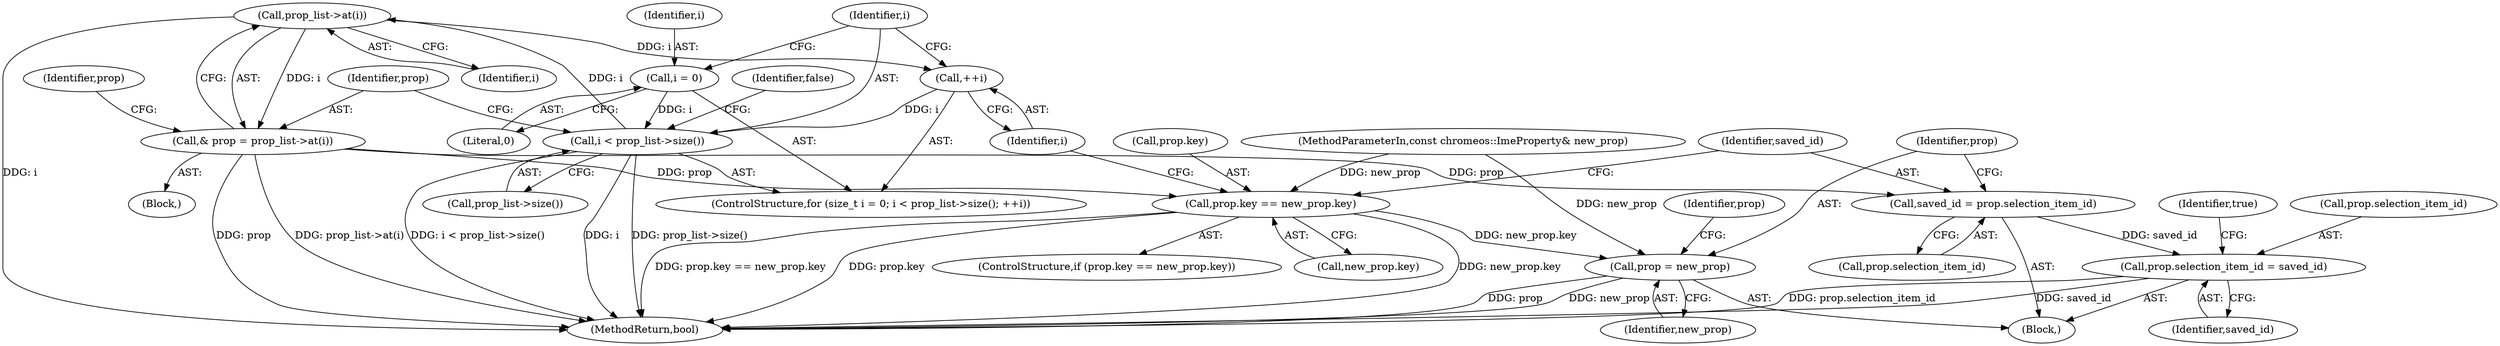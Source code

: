 digraph "1_Chrome_dc7b094a338c6c521f918f478e993f0f74bbea0d_8@del" {
"1000118" [label="(Call,prop_list->at(i))"];
"1000109" [label="(Call,i < prop_list->size())"];
"1000106" [label="(Call,i = 0)"];
"1000112" [label="(Call,++i)"];
"1000118" [label="(Call,prop_list->at(i))"];
"1000116" [label="(Call,& prop = prop_list->at(i))"];
"1000121" [label="(Call,prop.key == new_prop.key)"];
"1000135" [label="(Call,prop = new_prop)"];
"1000130" [label="(Call,saved_id = prop.selection_item_id)"];
"1000138" [label="(Call,prop.selection_item_id = saved_id)"];
"1000104" [label="(ControlStructure,for (size_t i = 0; i < prop_list->size(); ++i))"];
"1000113" [label="(Identifier,i)"];
"1000139" [label="(Call,prop.selection_item_id)"];
"1000125" [label="(Call,new_prop.key)"];
"1000111" [label="(Call,prop_list->size())"];
"1000136" [label="(Identifier,prop)"];
"1000135" [label="(Call,prop = new_prop)"];
"1000110" [label="(Identifier,i)"];
"1000116" [label="(Call,& prop = prop_list->at(i))"];
"1000137" [label="(Identifier,new_prop)"];
"1000142" [label="(Identifier,saved_id)"];
"1000117" [label="(Identifier,prop)"];
"1000107" [label="(Identifier,i)"];
"1000106" [label="(Call,i = 0)"];
"1000132" [label="(Call,prop.selection_item_id)"];
"1000140" [label="(Identifier,prop)"];
"1000119" [label="(Identifier,i)"];
"1000108" [label="(Literal,0)"];
"1000122" [label="(Call,prop.key)"];
"1000138" [label="(Call,prop.selection_item_id = saved_id)"];
"1000121" [label="(Call,prop.key == new_prop.key)"];
"1000146" [label="(Identifier,false)"];
"1000101" [label="(MethodParameterIn,const chromeos::ImeProperty& new_prop)"];
"1000120" [label="(ControlStructure,if (prop.key == new_prop.key))"];
"1000131" [label="(Identifier,saved_id)"];
"1000118" [label="(Call,prop_list->at(i))"];
"1000147" [label="(MethodReturn,bool)"];
"1000114" [label="(Block,)"];
"1000123" [label="(Identifier,prop)"];
"1000128" [label="(Block,)"];
"1000109" [label="(Call,i < prop_list->size())"];
"1000112" [label="(Call,++i)"];
"1000130" [label="(Call,saved_id = prop.selection_item_id)"];
"1000144" [label="(Identifier,true)"];
"1000118" -> "1000116"  [label="AST: "];
"1000118" -> "1000119"  [label="CFG: "];
"1000119" -> "1000118"  [label="AST: "];
"1000116" -> "1000118"  [label="CFG: "];
"1000118" -> "1000147"  [label="DDG: i"];
"1000118" -> "1000112"  [label="DDG: i"];
"1000118" -> "1000116"  [label="DDG: i"];
"1000109" -> "1000118"  [label="DDG: i"];
"1000109" -> "1000104"  [label="AST: "];
"1000109" -> "1000111"  [label="CFG: "];
"1000110" -> "1000109"  [label="AST: "];
"1000111" -> "1000109"  [label="AST: "];
"1000117" -> "1000109"  [label="CFG: "];
"1000146" -> "1000109"  [label="CFG: "];
"1000109" -> "1000147"  [label="DDG: i"];
"1000109" -> "1000147"  [label="DDG: prop_list->size()"];
"1000109" -> "1000147"  [label="DDG: i < prop_list->size()"];
"1000106" -> "1000109"  [label="DDG: i"];
"1000112" -> "1000109"  [label="DDG: i"];
"1000106" -> "1000104"  [label="AST: "];
"1000106" -> "1000108"  [label="CFG: "];
"1000107" -> "1000106"  [label="AST: "];
"1000108" -> "1000106"  [label="AST: "];
"1000110" -> "1000106"  [label="CFG: "];
"1000112" -> "1000104"  [label="AST: "];
"1000112" -> "1000113"  [label="CFG: "];
"1000113" -> "1000112"  [label="AST: "];
"1000110" -> "1000112"  [label="CFG: "];
"1000116" -> "1000114"  [label="AST: "];
"1000117" -> "1000116"  [label="AST: "];
"1000123" -> "1000116"  [label="CFG: "];
"1000116" -> "1000147"  [label="DDG: prop"];
"1000116" -> "1000147"  [label="DDG: prop_list->at(i)"];
"1000116" -> "1000121"  [label="DDG: prop"];
"1000116" -> "1000130"  [label="DDG: prop"];
"1000121" -> "1000120"  [label="AST: "];
"1000121" -> "1000125"  [label="CFG: "];
"1000122" -> "1000121"  [label="AST: "];
"1000125" -> "1000121"  [label="AST: "];
"1000131" -> "1000121"  [label="CFG: "];
"1000113" -> "1000121"  [label="CFG: "];
"1000121" -> "1000147"  [label="DDG: new_prop.key"];
"1000121" -> "1000147"  [label="DDG: prop.key == new_prop.key"];
"1000121" -> "1000147"  [label="DDG: prop.key"];
"1000101" -> "1000121"  [label="DDG: new_prop"];
"1000121" -> "1000135"  [label="DDG: new_prop.key"];
"1000135" -> "1000128"  [label="AST: "];
"1000135" -> "1000137"  [label="CFG: "];
"1000136" -> "1000135"  [label="AST: "];
"1000137" -> "1000135"  [label="AST: "];
"1000140" -> "1000135"  [label="CFG: "];
"1000135" -> "1000147"  [label="DDG: prop"];
"1000135" -> "1000147"  [label="DDG: new_prop"];
"1000101" -> "1000135"  [label="DDG: new_prop"];
"1000130" -> "1000128"  [label="AST: "];
"1000130" -> "1000132"  [label="CFG: "];
"1000131" -> "1000130"  [label="AST: "];
"1000132" -> "1000130"  [label="AST: "];
"1000136" -> "1000130"  [label="CFG: "];
"1000130" -> "1000138"  [label="DDG: saved_id"];
"1000138" -> "1000128"  [label="AST: "];
"1000138" -> "1000142"  [label="CFG: "];
"1000139" -> "1000138"  [label="AST: "];
"1000142" -> "1000138"  [label="AST: "];
"1000144" -> "1000138"  [label="CFG: "];
"1000138" -> "1000147"  [label="DDG: saved_id"];
"1000138" -> "1000147"  [label="DDG: prop.selection_item_id"];
}
